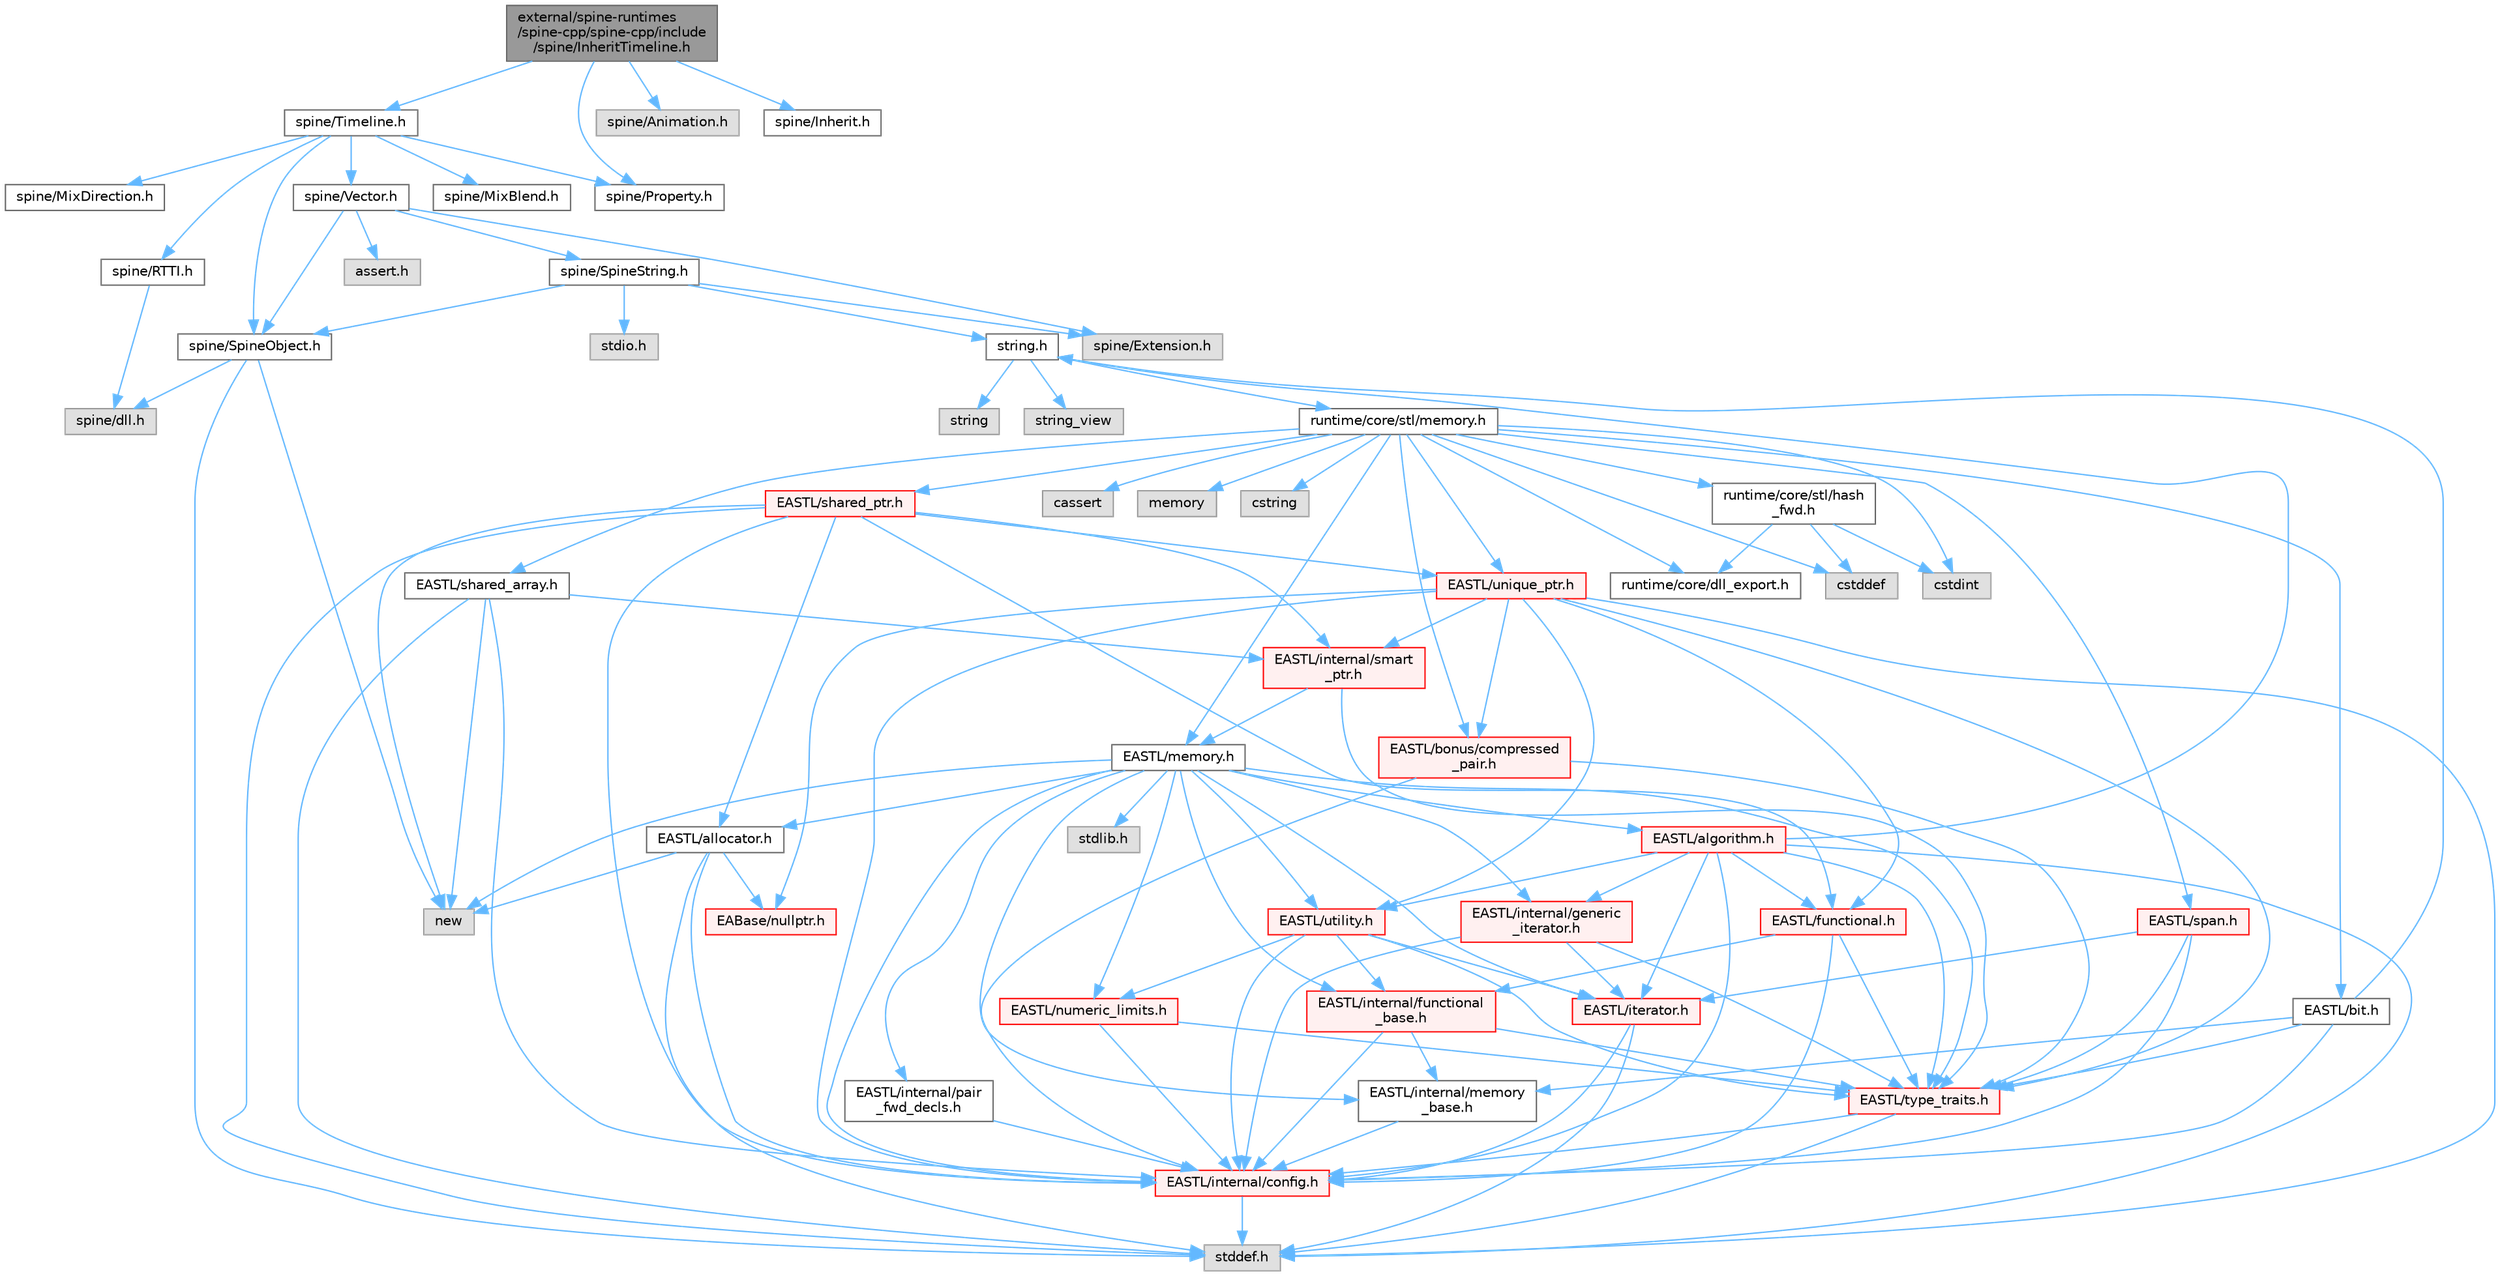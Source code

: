 digraph "external/spine-runtimes/spine-cpp/spine-cpp/include/spine/InheritTimeline.h"
{
 // LATEX_PDF_SIZE
  bgcolor="transparent";
  edge [fontname=Helvetica,fontsize=10,labelfontname=Helvetica,labelfontsize=10];
  node [fontname=Helvetica,fontsize=10,shape=box,height=0.2,width=0.4];
  Node1 [id="Node000001",label="external/spine-runtimes\l/spine-cpp/spine-cpp/include\l/spine/InheritTimeline.h",height=0.2,width=0.4,color="gray40", fillcolor="grey60", style="filled", fontcolor="black",tooltip=" "];
  Node1 -> Node2 [id="edge1_Node000001_Node000002",color="steelblue1",style="solid",tooltip=" "];
  Node2 [id="Node000002",label="spine/Timeline.h",height=0.2,width=0.4,color="grey40", fillcolor="white", style="filled",URL="$_timeline_8h.html",tooltip=" "];
  Node2 -> Node3 [id="edge2_Node000002_Node000003",color="steelblue1",style="solid",tooltip=" "];
  Node3 [id="Node000003",label="spine/RTTI.h",height=0.2,width=0.4,color="grey40", fillcolor="white", style="filled",URL="$_r_t_t_i_8h.html",tooltip=" "];
  Node3 -> Node4 [id="edge3_Node000003_Node000004",color="steelblue1",style="solid",tooltip=" "];
  Node4 [id="Node000004",label="spine/dll.h",height=0.2,width=0.4,color="grey60", fillcolor="#E0E0E0", style="filled",tooltip=" "];
  Node2 -> Node5 [id="edge4_Node000002_Node000005",color="steelblue1",style="solid",tooltip=" "];
  Node5 [id="Node000005",label="spine/Vector.h",height=0.2,width=0.4,color="grey40", fillcolor="white", style="filled",URL="$external_2spine-runtimes_2spine-cpp_2spine-cpp_2include_2spine_2vector_8h.html",tooltip=" "];
  Node5 -> Node6 [id="edge5_Node000005_Node000006",color="steelblue1",style="solid",tooltip=" "];
  Node6 [id="Node000006",label="spine/Extension.h",height=0.2,width=0.4,color="grey60", fillcolor="#E0E0E0", style="filled",tooltip=" "];
  Node5 -> Node7 [id="edge6_Node000005_Node000007",color="steelblue1",style="solid",tooltip=" "];
  Node7 [id="Node000007",label="spine/SpineObject.h",height=0.2,width=0.4,color="grey40", fillcolor="white", style="filled",URL="$_spine_object_8h.html",tooltip=" "];
  Node7 -> Node8 [id="edge7_Node000007_Node000008",color="steelblue1",style="solid",tooltip=" "];
  Node8 [id="Node000008",label="new",height=0.2,width=0.4,color="grey60", fillcolor="#E0E0E0", style="filled",tooltip=" "];
  Node7 -> Node9 [id="edge8_Node000007_Node000009",color="steelblue1",style="solid",tooltip=" "];
  Node9 [id="Node000009",label="stddef.h",height=0.2,width=0.4,color="grey60", fillcolor="#E0E0E0", style="filled",tooltip=" "];
  Node7 -> Node4 [id="edge9_Node000007_Node000004",color="steelblue1",style="solid",tooltip=" "];
  Node5 -> Node10 [id="edge10_Node000005_Node000010",color="steelblue1",style="solid",tooltip=" "];
  Node10 [id="Node000010",label="spine/SpineString.h",height=0.2,width=0.4,color="grey40", fillcolor="white", style="filled",URL="$_spine_string_8h.html",tooltip=" "];
  Node10 -> Node7 [id="edge11_Node000010_Node000007",color="steelblue1",style="solid",tooltip=" "];
  Node10 -> Node6 [id="edge12_Node000010_Node000006",color="steelblue1",style="solid",tooltip=" "];
  Node10 -> Node11 [id="edge13_Node000010_Node000011",color="steelblue1",style="solid",tooltip=" "];
  Node11 [id="Node000011",label="string.h",height=0.2,width=0.4,color="grey40", fillcolor="white", style="filled",URL="$string_8h.html",tooltip=" "];
  Node11 -> Node12 [id="edge14_Node000011_Node000012",color="steelblue1",style="solid",tooltip=" "];
  Node12 [id="Node000012",label="string",height=0.2,width=0.4,color="grey60", fillcolor="#E0E0E0", style="filled",tooltip=" "];
  Node11 -> Node13 [id="edge15_Node000011_Node000013",color="steelblue1",style="solid",tooltip=" "];
  Node13 [id="Node000013",label="string_view",height=0.2,width=0.4,color="grey60", fillcolor="#E0E0E0", style="filled",tooltip=" "];
  Node11 -> Node14 [id="edge16_Node000011_Node000014",color="steelblue1",style="solid",tooltip=" "];
  Node14 [id="Node000014",label="runtime/core/stl/memory.h",height=0.2,width=0.4,color="grey40", fillcolor="white", style="filled",URL="$runtime_2core_2stl_2memory_8h.html",tooltip=" "];
  Node14 -> Node15 [id="edge17_Node000014_Node000015",color="steelblue1",style="solid",tooltip=" "];
  Node15 [id="Node000015",label="cstddef",height=0.2,width=0.4,color="grey60", fillcolor="#E0E0E0", style="filled",tooltip=" "];
  Node14 -> Node16 [id="edge18_Node000014_Node000016",color="steelblue1",style="solid",tooltip=" "];
  Node16 [id="Node000016",label="cstdint",height=0.2,width=0.4,color="grey60", fillcolor="#E0E0E0", style="filled",tooltip=" "];
  Node14 -> Node17 [id="edge19_Node000014_Node000017",color="steelblue1",style="solid",tooltip=" "];
  Node17 [id="Node000017",label="cassert",height=0.2,width=0.4,color="grey60", fillcolor="#E0E0E0", style="filled",tooltip=" "];
  Node14 -> Node18 [id="edge20_Node000014_Node000018",color="steelblue1",style="solid",tooltip=" "];
  Node18 [id="Node000018",label="memory",height=0.2,width=0.4,color="grey60", fillcolor="#E0E0E0", style="filled",tooltip=" "];
  Node14 -> Node19 [id="edge21_Node000014_Node000019",color="steelblue1",style="solid",tooltip=" "];
  Node19 [id="Node000019",label="cstring",height=0.2,width=0.4,color="grey60", fillcolor="#E0E0E0", style="filled",tooltip=" "];
  Node14 -> Node20 [id="edge22_Node000014_Node000020",color="steelblue1",style="solid",tooltip=" "];
  Node20 [id="Node000020",label="EASTL/bit.h",height=0.2,width=0.4,color="grey40", fillcolor="white", style="filled",URL="$bit_8h.html",tooltip=" "];
  Node20 -> Node21 [id="edge23_Node000020_Node000021",color="steelblue1",style="solid",tooltip=" "];
  Node21 [id="Node000021",label="EASTL/internal/config.h",height=0.2,width=0.4,color="red", fillcolor="#FFF0F0", style="filled",URL="$runtime_2_e_a_s_t_l_2include_2_e_a_s_t_l_2internal_2config_8h.html",tooltip=" "];
  Node21 -> Node9 [id="edge24_Node000021_Node000009",color="steelblue1",style="solid",tooltip=" "];
  Node20 -> Node29 [id="edge25_Node000020_Node000029",color="steelblue1",style="solid",tooltip=" "];
  Node29 [id="Node000029",label="EASTL/internal/memory\l_base.h",height=0.2,width=0.4,color="grey40", fillcolor="white", style="filled",URL="$memory__base_8h.html",tooltip=" "];
  Node29 -> Node21 [id="edge26_Node000029_Node000021",color="steelblue1",style="solid",tooltip=" "];
  Node20 -> Node30 [id="edge27_Node000020_Node000030",color="steelblue1",style="solid",tooltip=" "];
  Node30 [id="Node000030",label="EASTL/type_traits.h",height=0.2,width=0.4,color="red", fillcolor="#FFF0F0", style="filled",URL="$_e_a_s_t_l_2include_2_e_a_s_t_l_2type__traits_8h.html",tooltip=" "];
  Node30 -> Node21 [id="edge28_Node000030_Node000021",color="steelblue1",style="solid",tooltip=" "];
  Node30 -> Node9 [id="edge29_Node000030_Node000009",color="steelblue1",style="solid",tooltip=" "];
  Node20 -> Node11 [id="edge30_Node000020_Node000011",color="steelblue1",style="solid",tooltip=" "];
  Node14 -> Node40 [id="edge31_Node000014_Node000040",color="steelblue1",style="solid",tooltip=" "];
  Node40 [id="Node000040",label="EASTL/memory.h",height=0.2,width=0.4,color="grey40", fillcolor="white", style="filled",URL="$runtime_2_e_a_s_t_l_2include_2_e_a_s_t_l_2memory_8h.html",tooltip=" "];
  Node40 -> Node21 [id="edge32_Node000040_Node000021",color="steelblue1",style="solid",tooltip=" "];
  Node40 -> Node29 [id="edge33_Node000040_Node000029",color="steelblue1",style="solid",tooltip=" "];
  Node40 -> Node41 [id="edge34_Node000040_Node000041",color="steelblue1",style="solid",tooltip=" "];
  Node41 [id="Node000041",label="EASTL/internal/generic\l_iterator.h",height=0.2,width=0.4,color="red", fillcolor="#FFF0F0", style="filled",URL="$generic__iterator_8h.html",tooltip=" "];
  Node41 -> Node21 [id="edge35_Node000041_Node000021",color="steelblue1",style="solid",tooltip=" "];
  Node41 -> Node42 [id="edge36_Node000041_Node000042",color="steelblue1",style="solid",tooltip=" "];
  Node42 [id="Node000042",label="EASTL/iterator.h",height=0.2,width=0.4,color="red", fillcolor="#FFF0F0", style="filled",URL="$_e_a_s_t_l_2include_2_e_a_s_t_l_2iterator_8h.html",tooltip=" "];
  Node42 -> Node21 [id="edge37_Node000042_Node000021",color="steelblue1",style="solid",tooltip=" "];
  Node42 -> Node9 [id="edge38_Node000042_Node000009",color="steelblue1",style="solid",tooltip=" "];
  Node41 -> Node30 [id="edge39_Node000041_Node000030",color="steelblue1",style="solid",tooltip=" "];
  Node40 -> Node45 [id="edge40_Node000040_Node000045",color="steelblue1",style="solid",tooltip=" "];
  Node45 [id="Node000045",label="EASTL/internal/pair\l_fwd_decls.h",height=0.2,width=0.4,color="grey40", fillcolor="white", style="filled",URL="$pair__fwd__decls_8h.html",tooltip=" "];
  Node45 -> Node21 [id="edge41_Node000045_Node000021",color="steelblue1",style="solid",tooltip=" "];
  Node40 -> Node46 [id="edge42_Node000040_Node000046",color="steelblue1",style="solid",tooltip=" "];
  Node46 [id="Node000046",label="EASTL/internal/functional\l_base.h",height=0.2,width=0.4,color="red", fillcolor="#FFF0F0", style="filled",URL="$functional__base_8h.html",tooltip=" "];
  Node46 -> Node21 [id="edge43_Node000046_Node000021",color="steelblue1",style="solid",tooltip=" "];
  Node46 -> Node29 [id="edge44_Node000046_Node000029",color="steelblue1",style="solid",tooltip=" "];
  Node46 -> Node30 [id="edge45_Node000046_Node000030",color="steelblue1",style="solid",tooltip=" "];
  Node40 -> Node47 [id="edge46_Node000040_Node000047",color="steelblue1",style="solid",tooltip=" "];
  Node47 [id="Node000047",label="EASTL/algorithm.h",height=0.2,width=0.4,color="red", fillcolor="#FFF0F0", style="filled",URL="$_e_a_s_t_l_2include_2_e_a_s_t_l_2algorithm_8h.html",tooltip=" "];
  Node47 -> Node21 [id="edge47_Node000047_Node000021",color="steelblue1",style="solid",tooltip=" "];
  Node47 -> Node30 [id="edge48_Node000047_Node000030",color="steelblue1",style="solid",tooltip=" "];
  Node47 -> Node42 [id="edge49_Node000047_Node000042",color="steelblue1",style="solid",tooltip=" "];
  Node47 -> Node50 [id="edge50_Node000047_Node000050",color="steelblue1",style="solid",tooltip=" "];
  Node50 [id="Node000050",label="EASTL/functional.h",height=0.2,width=0.4,color="red", fillcolor="#FFF0F0", style="filled",URL="$_e_a_s_t_l_2include_2_e_a_s_t_l_2functional_8h.html",tooltip=" "];
  Node50 -> Node21 [id="edge51_Node000050_Node000021",color="steelblue1",style="solid",tooltip=" "];
  Node50 -> Node30 [id="edge52_Node000050_Node000030",color="steelblue1",style="solid",tooltip=" "];
  Node50 -> Node46 [id="edge53_Node000050_Node000046",color="steelblue1",style="solid",tooltip=" "];
  Node47 -> Node56 [id="edge54_Node000047_Node000056",color="steelblue1",style="solid",tooltip=" "];
  Node56 [id="Node000056",label="EASTL/utility.h",height=0.2,width=0.4,color="red", fillcolor="#FFF0F0", style="filled",URL="$runtime_2_e_a_s_t_l_2include_2_e_a_s_t_l_2utility_8h.html",tooltip=" "];
  Node56 -> Node21 [id="edge55_Node000056_Node000021",color="steelblue1",style="solid",tooltip=" "];
  Node56 -> Node30 [id="edge56_Node000056_Node000030",color="steelblue1",style="solid",tooltip=" "];
  Node56 -> Node42 [id="edge57_Node000056_Node000042",color="steelblue1",style="solid",tooltip=" "];
  Node56 -> Node57 [id="edge58_Node000056_Node000057",color="steelblue1",style="solid",tooltip=" "];
  Node57 [id="Node000057",label="EASTL/numeric_limits.h",height=0.2,width=0.4,color="red", fillcolor="#FFF0F0", style="filled",URL="$numeric__limits_8h.html",tooltip=" "];
  Node57 -> Node21 [id="edge59_Node000057_Node000021",color="steelblue1",style="solid",tooltip=" "];
  Node57 -> Node30 [id="edge60_Node000057_Node000030",color="steelblue1",style="solid",tooltip=" "];
  Node56 -> Node46 [id="edge61_Node000056_Node000046",color="steelblue1",style="solid",tooltip=" "];
  Node47 -> Node41 [id="edge62_Node000047_Node000041",color="steelblue1",style="solid",tooltip=" "];
  Node47 -> Node9 [id="edge63_Node000047_Node000009",color="steelblue1",style="solid",tooltip=" "];
  Node47 -> Node11 [id="edge64_Node000047_Node000011",color="steelblue1",style="solid",tooltip=" "];
  Node40 -> Node30 [id="edge65_Node000040_Node000030",color="steelblue1",style="solid",tooltip=" "];
  Node40 -> Node54 [id="edge66_Node000040_Node000054",color="steelblue1",style="solid",tooltip=" "];
  Node54 [id="Node000054",label="EASTL/allocator.h",height=0.2,width=0.4,color="grey40", fillcolor="white", style="filled",URL="$runtime_2_e_a_s_t_l_2include_2_e_a_s_t_l_2allocator_8h.html",tooltip=" "];
  Node54 -> Node21 [id="edge67_Node000054_Node000021",color="steelblue1",style="solid",tooltip=" "];
  Node54 -> Node32 [id="edge68_Node000054_Node000032",color="steelblue1",style="solid",tooltip=" "];
  Node32 [id="Node000032",label="EABase/nullptr.h",height=0.2,width=0.4,color="red", fillcolor="#FFF0F0", style="filled",URL="$nullptr_8h.html",tooltip=" "];
  Node54 -> Node9 [id="edge69_Node000054_Node000009",color="steelblue1",style="solid",tooltip=" "];
  Node54 -> Node8 [id="edge70_Node000054_Node000008",color="steelblue1",style="solid",tooltip=" "];
  Node40 -> Node42 [id="edge71_Node000040_Node000042",color="steelblue1",style="solid",tooltip=" "];
  Node40 -> Node56 [id="edge72_Node000040_Node000056",color="steelblue1",style="solid",tooltip=" "];
  Node40 -> Node57 [id="edge73_Node000040_Node000057",color="steelblue1",style="solid",tooltip=" "];
  Node40 -> Node66 [id="edge74_Node000040_Node000066",color="steelblue1",style="solid",tooltip=" "];
  Node66 [id="Node000066",label="stdlib.h",height=0.2,width=0.4,color="grey60", fillcolor="#E0E0E0", style="filled",tooltip=" "];
  Node40 -> Node8 [id="edge75_Node000040_Node000008",color="steelblue1",style="solid",tooltip=" "];
  Node14 -> Node67 [id="edge76_Node000014_Node000067",color="steelblue1",style="solid",tooltip=" "];
  Node67 [id="Node000067",label="EASTL/shared_array.h",height=0.2,width=0.4,color="grey40", fillcolor="white", style="filled",URL="$shared__array_8h.html",tooltip=" "];
  Node67 -> Node21 [id="edge77_Node000067_Node000021",color="steelblue1",style="solid",tooltip=" "];
  Node67 -> Node68 [id="edge78_Node000067_Node000068",color="steelblue1",style="solid",tooltip=" "];
  Node68 [id="Node000068",label="EASTL/internal/smart\l_ptr.h",height=0.2,width=0.4,color="red", fillcolor="#FFF0F0", style="filled",URL="$smart__ptr_8h.html",tooltip=" "];
  Node68 -> Node40 [id="edge79_Node000068_Node000040",color="steelblue1",style="solid",tooltip=" "];
  Node68 -> Node30 [id="edge80_Node000068_Node000030",color="steelblue1",style="solid",tooltip=" "];
  Node67 -> Node8 [id="edge81_Node000067_Node000008",color="steelblue1",style="solid",tooltip=" "];
  Node67 -> Node9 [id="edge82_Node000067_Node000009",color="steelblue1",style="solid",tooltip=" "];
  Node14 -> Node70 [id="edge83_Node000014_Node000070",color="steelblue1",style="solid",tooltip=" "];
  Node70 [id="Node000070",label="EASTL/unique_ptr.h",height=0.2,width=0.4,color="red", fillcolor="#FFF0F0", style="filled",URL="$unique__ptr_8h.html",tooltip=" "];
  Node70 -> Node32 [id="edge84_Node000070_Node000032",color="steelblue1",style="solid",tooltip=" "];
  Node70 -> Node71 [id="edge85_Node000070_Node000071",color="steelblue1",style="solid",tooltip=" "];
  Node71 [id="Node000071",label="EASTL/bonus/compressed\l_pair.h",height=0.2,width=0.4,color="red", fillcolor="#FFF0F0", style="filled",URL="$compressed__pair_8h.html",tooltip=" "];
  Node71 -> Node21 [id="edge86_Node000071_Node000021",color="steelblue1",style="solid",tooltip=" "];
  Node71 -> Node30 [id="edge87_Node000071_Node000030",color="steelblue1",style="solid",tooltip=" "];
  Node70 -> Node50 [id="edge88_Node000070_Node000050",color="steelblue1",style="solid",tooltip=" "];
  Node70 -> Node21 [id="edge89_Node000070_Node000021",color="steelblue1",style="solid",tooltip=" "];
  Node70 -> Node68 [id="edge90_Node000070_Node000068",color="steelblue1",style="solid",tooltip=" "];
  Node70 -> Node30 [id="edge91_Node000070_Node000030",color="steelblue1",style="solid",tooltip=" "];
  Node70 -> Node56 [id="edge92_Node000070_Node000056",color="steelblue1",style="solid",tooltip=" "];
  Node70 -> Node9 [id="edge93_Node000070_Node000009",color="steelblue1",style="solid",tooltip=" "];
  Node14 -> Node73 [id="edge94_Node000014_Node000073",color="steelblue1",style="solid",tooltip=" "];
  Node73 [id="Node000073",label="EASTL/shared_ptr.h",height=0.2,width=0.4,color="red", fillcolor="#FFF0F0", style="filled",URL="$shared__ptr_8h.html",tooltip=" "];
  Node73 -> Node21 [id="edge95_Node000073_Node000021",color="steelblue1",style="solid",tooltip=" "];
  Node73 -> Node68 [id="edge96_Node000073_Node000068",color="steelblue1",style="solid",tooltip=" "];
  Node73 -> Node70 [id="edge97_Node000073_Node000070",color="steelblue1",style="solid",tooltip=" "];
  Node73 -> Node50 [id="edge98_Node000073_Node000050",color="steelblue1",style="solid",tooltip=" "];
  Node73 -> Node54 [id="edge99_Node000073_Node000054",color="steelblue1",style="solid",tooltip=" "];
  Node73 -> Node8 [id="edge100_Node000073_Node000008",color="steelblue1",style="solid",tooltip=" "];
  Node73 -> Node9 [id="edge101_Node000073_Node000009",color="steelblue1",style="solid",tooltip=" "];
  Node14 -> Node153 [id="edge102_Node000014_Node000153",color="steelblue1",style="solid",tooltip=" "];
  Node153 [id="Node000153",label="EASTL/span.h",height=0.2,width=0.4,color="red", fillcolor="#FFF0F0", style="filled",URL="$span_8h.html",tooltip=" "];
  Node153 -> Node21 [id="edge103_Node000153_Node000021",color="steelblue1",style="solid",tooltip=" "];
  Node153 -> Node30 [id="edge104_Node000153_Node000030",color="steelblue1",style="solid",tooltip=" "];
  Node153 -> Node42 [id="edge105_Node000153_Node000042",color="steelblue1",style="solid",tooltip=" "];
  Node14 -> Node71 [id="edge106_Node000014_Node000071",color="steelblue1",style="solid",tooltip=" "];
  Node14 -> Node156 [id="edge107_Node000014_Node000156",color="steelblue1",style="solid",tooltip=" "];
  Node156 [id="Node000156",label="runtime/core/dll_export.h",height=0.2,width=0.4,color="grey40", fillcolor="white", style="filled",URL="$dll__export_8h.html",tooltip=" "];
  Node14 -> Node157 [id="edge108_Node000014_Node000157",color="steelblue1",style="solid",tooltip=" "];
  Node157 [id="Node000157",label="runtime/core/stl/hash\l_fwd.h",height=0.2,width=0.4,color="grey40", fillcolor="white", style="filled",URL="$hash__fwd_8h.html",tooltip=" "];
  Node157 -> Node15 [id="edge109_Node000157_Node000015",color="steelblue1",style="solid",tooltip=" "];
  Node157 -> Node16 [id="edge110_Node000157_Node000016",color="steelblue1",style="solid",tooltip=" "];
  Node157 -> Node156 [id="edge111_Node000157_Node000156",color="steelblue1",style="solid",tooltip=" "];
  Node10 -> Node158 [id="edge112_Node000010_Node000158",color="steelblue1",style="solid",tooltip=" "];
  Node158 [id="Node000158",label="stdio.h",height=0.2,width=0.4,color="grey60", fillcolor="#E0E0E0", style="filled",tooltip=" "];
  Node5 -> Node159 [id="edge113_Node000005_Node000159",color="steelblue1",style="solid",tooltip=" "];
  Node159 [id="Node000159",label="assert.h",height=0.2,width=0.4,color="grey60", fillcolor="#E0E0E0", style="filled",tooltip=" "];
  Node2 -> Node160 [id="edge114_Node000002_Node000160",color="steelblue1",style="solid",tooltip=" "];
  Node160 [id="Node000160",label="spine/MixBlend.h",height=0.2,width=0.4,color="grey40", fillcolor="white", style="filled",URL="$_mix_blend_8h.html",tooltip=" "];
  Node2 -> Node161 [id="edge115_Node000002_Node000161",color="steelblue1",style="solid",tooltip=" "];
  Node161 [id="Node000161",label="spine/MixDirection.h",height=0.2,width=0.4,color="grey40", fillcolor="white", style="filled",URL="$_mix_direction_8h.html",tooltip=" "];
  Node2 -> Node7 [id="edge116_Node000002_Node000007",color="steelblue1",style="solid",tooltip=" "];
  Node2 -> Node162 [id="edge117_Node000002_Node000162",color="steelblue1",style="solid",tooltip=" "];
  Node162 [id="Node000162",label="spine/Property.h",height=0.2,width=0.4,color="grey40", fillcolor="white", style="filled",URL="$_property_8h.html",tooltip=" "];
  Node1 -> Node163 [id="edge118_Node000001_Node000163",color="steelblue1",style="solid",tooltip=" "];
  Node163 [id="Node000163",label="spine/Animation.h",height=0.2,width=0.4,color="grey60", fillcolor="#E0E0E0", style="filled",tooltip=" "];
  Node1 -> Node162 [id="edge119_Node000001_Node000162",color="steelblue1",style="solid",tooltip=" "];
  Node1 -> Node164 [id="edge120_Node000001_Node000164",color="steelblue1",style="solid",tooltip=" "];
  Node164 [id="Node000164",label="spine/Inherit.h",height=0.2,width=0.4,color="grey40", fillcolor="white", style="filled",URL="$_inherit_8h.html",tooltip=" "];
}
